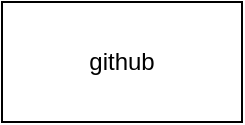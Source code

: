 <mxfile version="13.7.7" type="github">
  <diagram id="sakjp0sp7pnHs2Q8T6t4" name="Page-1">
    <mxGraphModel dx="696" dy="483" grid="1" gridSize="10" guides="1" tooltips="1" connect="1" arrows="1" fold="1" page="1" pageScale="1" pageWidth="1100" pageHeight="850" math="0" shadow="0">
      <root>
        <mxCell id="0" />
        <mxCell id="1" parent="0" />
        <mxCell id="c1gYSMa4_JoeUVDVkzlf-1" value="github" style="rounded=0;whiteSpace=wrap;html=1;" vertex="1" parent="1">
          <mxGeometry x="180" y="120" width="120" height="60" as="geometry" />
        </mxCell>
      </root>
    </mxGraphModel>
  </diagram>
</mxfile>
